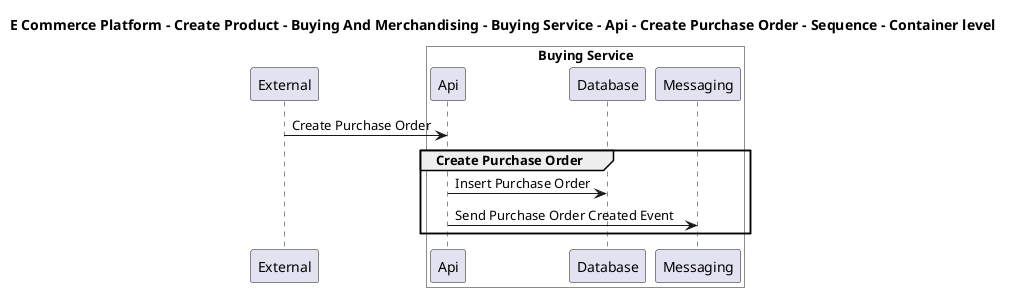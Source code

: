 @startuml

title E Commerce Platform - Create Product - Buying And Merchandising - Buying Service - Api - Create Purchase Order - Sequence - Container level

participant "External" as C4InterFlow.SoftwareSystems.ExternalSystem

box "Buying Service" #White
    participant "Api" as ECommercePlatform.CreateProduct.BuyingAndMerchandising.SoftwareSystems.BuyingService.Containers.Api
    participant "Database" as ECommercePlatform.CreateProduct.BuyingAndMerchandising.SoftwareSystems.BuyingService.Containers.Database
    participant "Messaging" as ECommercePlatform.CreateProduct.BuyingAndMerchandising.SoftwareSystems.BuyingService.Containers.Messaging
end box


C4InterFlow.SoftwareSystems.ExternalSystem -> ECommercePlatform.CreateProduct.BuyingAndMerchandising.SoftwareSystems.BuyingService.Containers.Api : Create Purchase Order
group Create Purchase Order
ECommercePlatform.CreateProduct.BuyingAndMerchandising.SoftwareSystems.BuyingService.Containers.Api -> ECommercePlatform.CreateProduct.BuyingAndMerchandising.SoftwareSystems.BuyingService.Containers.Database : Insert Purchase Order
ECommercePlatform.CreateProduct.BuyingAndMerchandising.SoftwareSystems.BuyingService.Containers.Api -> ECommercePlatform.CreateProduct.BuyingAndMerchandising.SoftwareSystems.BuyingService.Containers.Messaging : Send Purchase Order Created Event
end


@enduml
